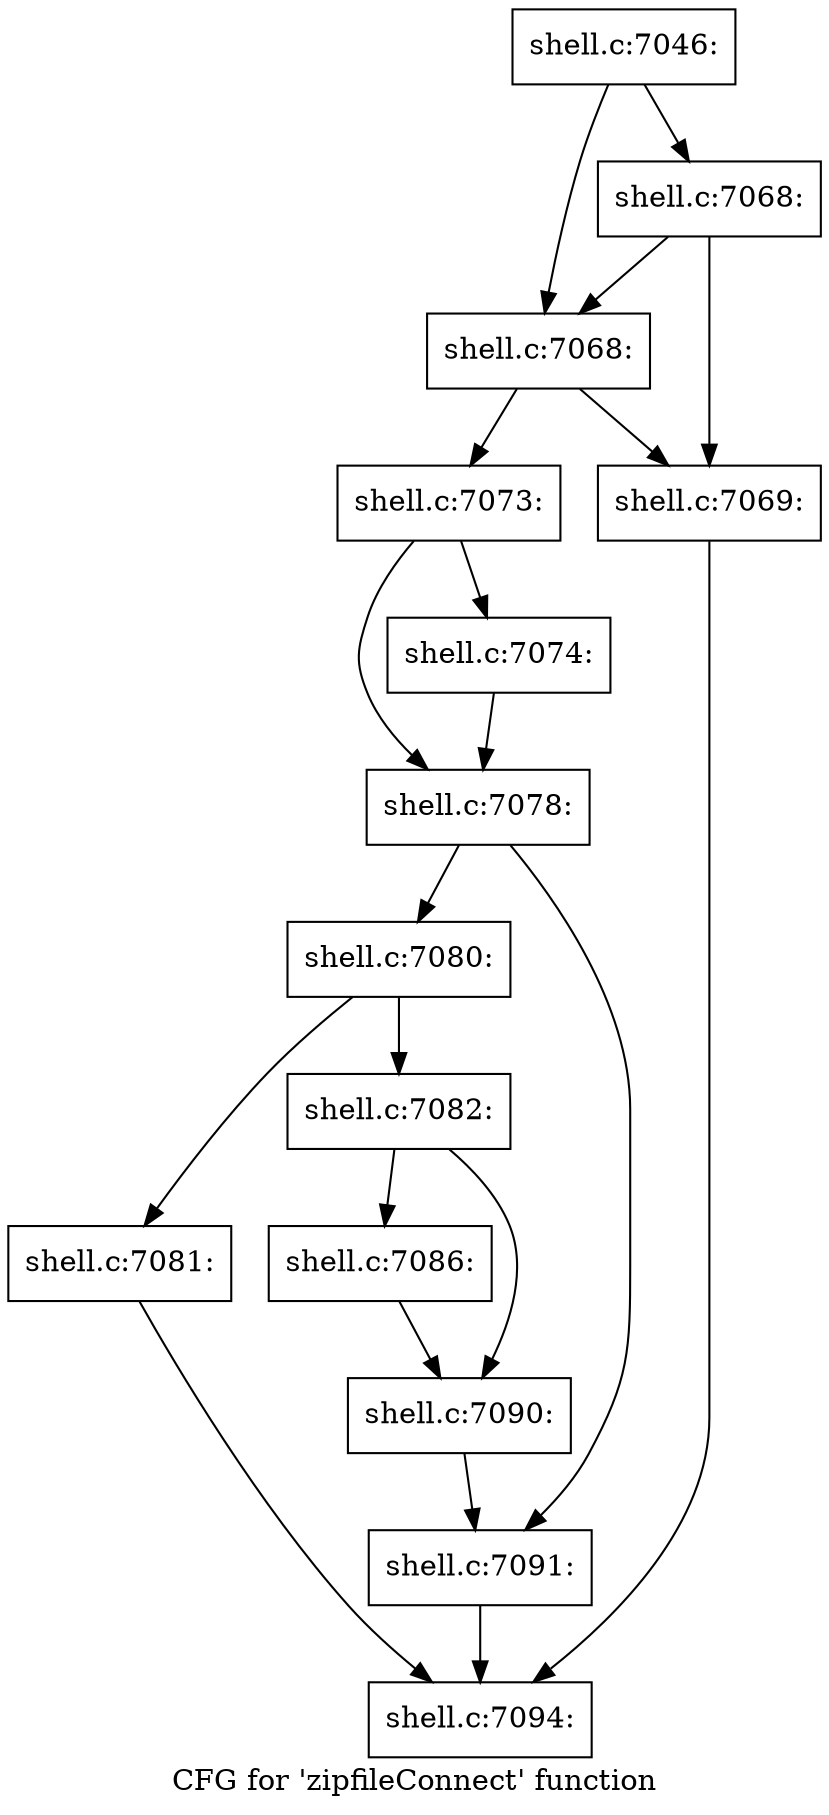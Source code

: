digraph "CFG for 'zipfileConnect' function" {
	label="CFG for 'zipfileConnect' function";

	Node0x560276a79920 [shape=record,label="{shell.c:7046:}"];
	Node0x560276a79920 -> Node0x560276a98190;
	Node0x560276a79920 -> Node0x560276a98110;
	Node0x560276a98190 [shape=record,label="{shell.c:7068:}"];
	Node0x560276a98190 -> Node0x560276a98070;
	Node0x560276a98190 -> Node0x560276a98110;
	Node0x560276a98110 [shape=record,label="{shell.c:7068:}"];
	Node0x560276a98110 -> Node0x560276a98070;
	Node0x560276a98110 -> Node0x560276a980c0;
	Node0x560276a98070 [shape=record,label="{shell.c:7069:}"];
	Node0x560276a98070 -> Node0x5602763ef790;
	Node0x560276a980c0 [shape=record,label="{shell.c:7073:}"];
	Node0x560276a980c0 -> Node0x560276a99650;
	Node0x560276a980c0 -> Node0x560276a996a0;
	Node0x560276a99650 [shape=record,label="{shell.c:7074:}"];
	Node0x560276a99650 -> Node0x560276a996a0;
	Node0x560276a996a0 [shape=record,label="{shell.c:7078:}"];
	Node0x560276a996a0 -> Node0x560276379880;
	Node0x560276a996a0 -> Node0x560276a9a2e0;
	Node0x560276379880 [shape=record,label="{shell.c:7080:}"];
	Node0x560276379880 -> Node0x560276a9abf0;
	Node0x560276379880 -> Node0x560276a9ac40;
	Node0x560276a9abf0 [shape=record,label="{shell.c:7081:}"];
	Node0x560276a9abf0 -> Node0x5602763ef790;
	Node0x560276a9ac40 [shape=record,label="{shell.c:7082:}"];
	Node0x560276a9ac40 -> Node0x560276a9bdd0;
	Node0x560276a9ac40 -> Node0x560276a9be20;
	Node0x560276a9bdd0 [shape=record,label="{shell.c:7086:}"];
	Node0x560276a9bdd0 -> Node0x560276a9be20;
	Node0x560276a9be20 [shape=record,label="{shell.c:7090:}"];
	Node0x560276a9be20 -> Node0x560276a9a2e0;
	Node0x560276a9a2e0 [shape=record,label="{shell.c:7091:}"];
	Node0x560276a9a2e0 -> Node0x5602763ef790;
	Node0x5602763ef790 [shape=record,label="{shell.c:7094:}"];
}
